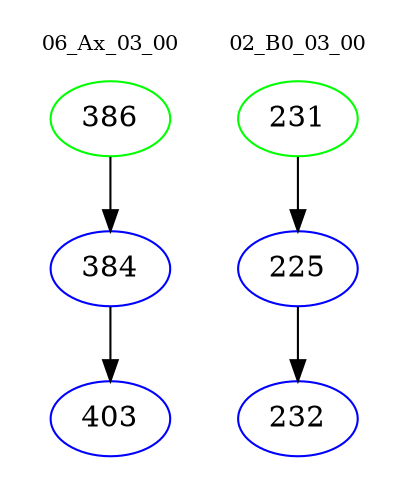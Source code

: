 digraph{
subgraph cluster_0 {
color = white
label = "06_Ax_03_00";
fontsize=10;
T0_386 [label="386", color="green"]
T0_386 -> T0_384 [color="black"]
T0_384 [label="384", color="blue"]
T0_384 -> T0_403 [color="black"]
T0_403 [label="403", color="blue"]
}
subgraph cluster_1 {
color = white
label = "02_B0_03_00";
fontsize=10;
T1_231 [label="231", color="green"]
T1_231 -> T1_225 [color="black"]
T1_225 [label="225", color="blue"]
T1_225 -> T1_232 [color="black"]
T1_232 [label="232", color="blue"]
}
}
